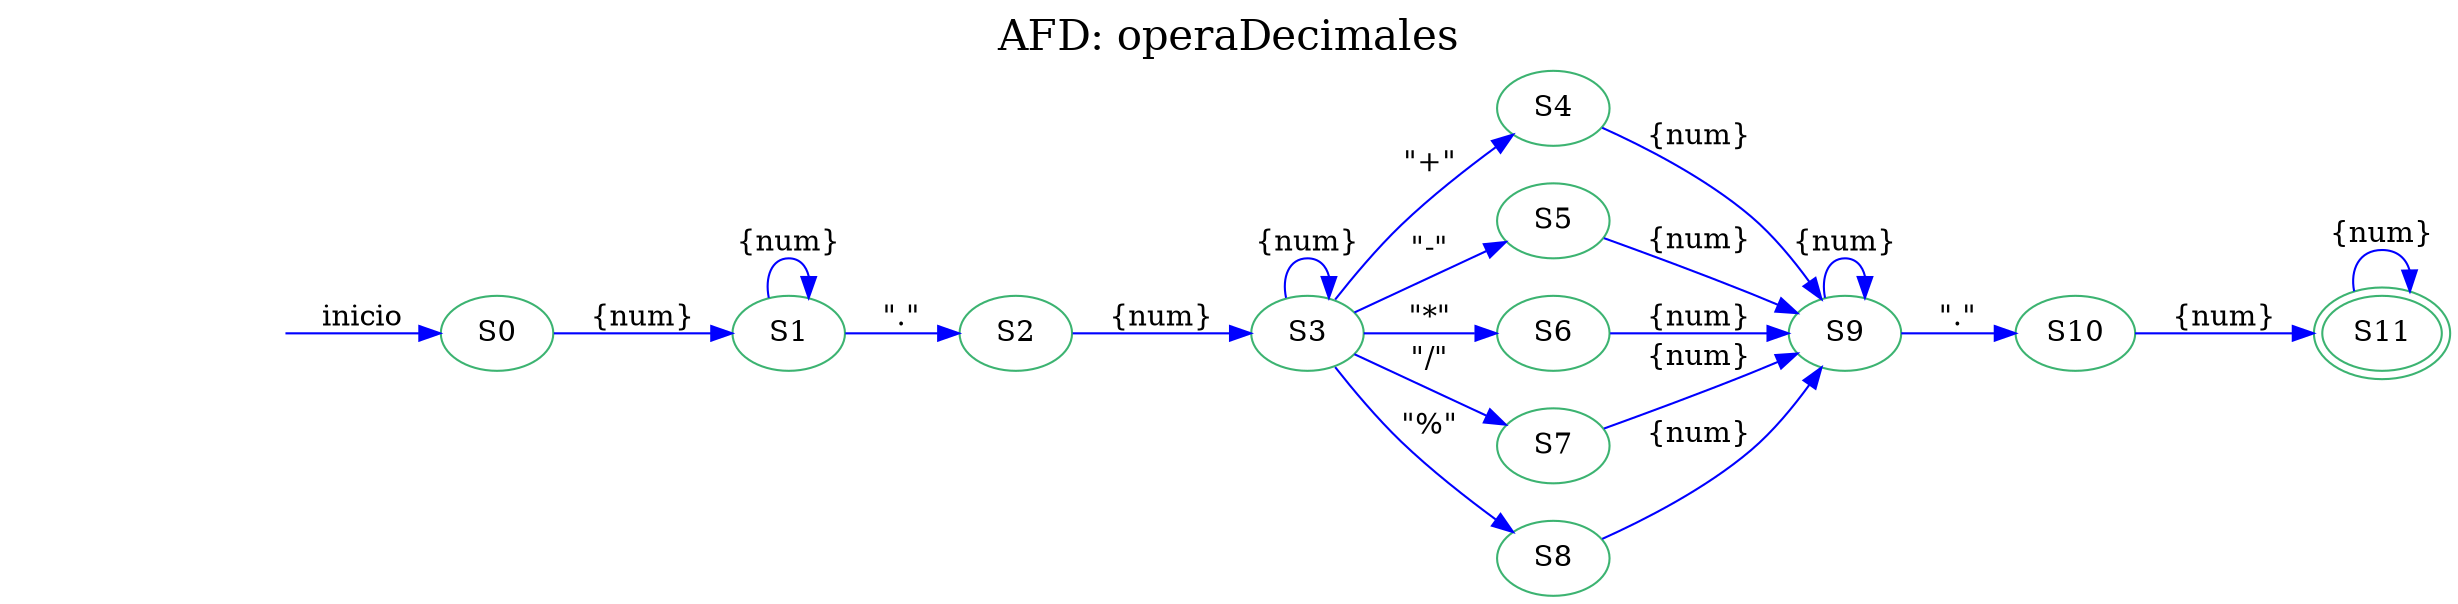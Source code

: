 digraph AFD { 
graph [label="AFD: operaDecimales", labelloc=t, fontsize=20];
rankdir=LR;
edge [color=blue];
node [color = mediumseagreen];
"S0"[ label=S0 ]
"S1"[ label=S1 ]
"S2"[ label=S2 ]
"S3"[ label=S3 ]
"S4"[ label=S4 ]
"S5"[ label=S5 ]
"S6"[ label=S6 ]
"S7"[ label=S7 ]
"S8"[ label=S8 ]
"S9"[ label=S9 ]
"S10"[ label=S10 ]
"S11"[ label=S11 ]
"S11"[peripheries=2]secret_node [style=invis]; 
 secret_node->"S0"[label = "inicio"]; 
"S0"->"S1"[label="{num}" ];
"S1"->"S1"[label="{num}" ];
"S1"->"S2"[label="\".\"" ];
"S2"->"S3"[label="{num}" ];
"S3"->"S3"[label="{num}" ];
"S3"->"S4"[label="\"+\"" ];
"S3"->"S5"[label="\"-\"" ];
"S3"->"S6"[label="\"*\"" ];
"S3"->"S7"[label="\"/\"" ];
"S3"->"S8"[label="\"%\"" ];
"S4"->"S9"[label="{num}" ];
"S5"->"S9"[label="{num}" ];
"S6"->"S9"[label="{num}" ];
"S7"->"S9"[label="{num}" ];
"S8"->"S9"[label="{num}" ];
"S9"->"S9"[label="{num}" ];
"S9"->"S10"[label="\".\"" ];
"S10"->"S11"[label="{num}" ];
"S11"->"S11"[label="{num}" ];

}